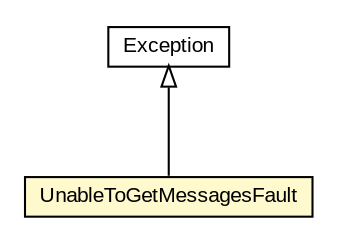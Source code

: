 #!/usr/local/bin/dot
#
# Class diagram 
# Generated by UMLGraph version R5_6-24-gf6e263 (http://www.umlgraph.org/)
#

digraph G {
	edge [fontname="arial",fontsize=10,labelfontname="arial",labelfontsize=10];
	node [fontname="arial",fontsize=10,shape=plaintext];
	nodesep=0.25;
	ranksep=0.5;
	// org.oasis_open.docs.wsn.brw_2.UnableToGetMessagesFault
	c1248004 [label=<<table title="org.oasis_open.docs.wsn.brw_2.UnableToGetMessagesFault" border="0" cellborder="1" cellspacing="0" cellpadding="2" port="p" bgcolor="lemonChiffon" href="./UnableToGetMessagesFault.html">
		<tr><td><table border="0" cellspacing="0" cellpadding="1">
<tr><td align="center" balign="center"> UnableToGetMessagesFault </td></tr>
		</table></td></tr>
		</table>>, URL="./UnableToGetMessagesFault.html", fontname="arial", fontcolor="black", fontsize=10.0];
	//org.oasis_open.docs.wsn.brw_2.UnableToGetMessagesFault extends java.lang.Exception
	c1249132:p -> c1248004:p [dir=back,arrowtail=empty];
	// java.lang.Exception
	c1249132 [label=<<table title="java.lang.Exception" border="0" cellborder="1" cellspacing="0" cellpadding="2" port="p" href="http://java.sun.com/j2se/1.4.2/docs/api/java/lang/Exception.html">
		<tr><td><table border="0" cellspacing="0" cellpadding="1">
<tr><td align="center" balign="center"> Exception </td></tr>
		</table></td></tr>
		</table>>, URL="http://java.sun.com/j2se/1.4.2/docs/api/java/lang/Exception.html", fontname="arial", fontcolor="black", fontsize=10.0];
}

